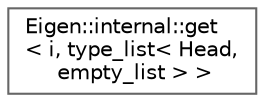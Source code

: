 digraph "类继承关系图"
{
 // LATEX_PDF_SIZE
  bgcolor="transparent";
  edge [fontname=Helvetica,fontsize=10,labelfontname=Helvetica,labelfontsize=10];
  node [fontname=Helvetica,fontsize=10,shape=box,height=0.2,width=0.4];
  rankdir="LR";
  Node0 [id="Node000000",label="Eigen::internal::get\l\< i, type_list\< Head,\l empty_list \> \>",height=0.2,width=0.4,color="grey40", fillcolor="white", style="filled",URL="$struct_eigen_1_1internal_1_1get_3_01i_00_01type__list_3_01_head_00_01empty__list_01_4_01_4.html",tooltip=" "];
}
